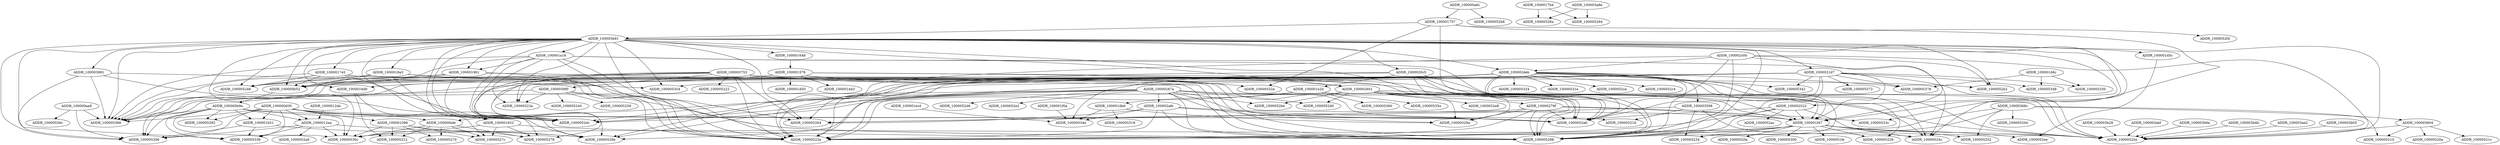 DiGraph CallGraph{
ADDR_100001652->ADDR_10000530c
ADDR_100001652->ADDR_100005276
ADDR_100001652->ADDR_100005288
ADDR_100001652->ADDR_10000527c
ADDR_100002deb->ADDR_100005378
ADDR_100002deb->ADDR_100003598
ADDR_100002deb->ADDR_10000524c
ADDR_100002deb->ADDR_100005324
ADDR_100002deb->ADDR_100005288
ADDR_100002deb->ADDR_10000531e
ADDR_100002deb->ADDR_10000523a
ADDR_100002deb->ADDR_100005228
ADDR_100002deb->ADDR_10000529a
ADDR_100002deb->ADDR_1000052ca
ADDR_100002deb->ADDR_100005306
ADDR_100002deb->ADDR_100005342
ADDR_100002deb->ADDR_100005246
ADDR_100002deb->ADDR_100005366
ADDR_100002deb->ADDR_100005264
ADDR_100002deb->ADDR_100000b52
ADDR_100002deb->ADDR_10000525e
ADDR_100002deb->ADDR_10000522e
ADDR_100002deb->ADDR_1000052dc
ADDR_100002deb->ADDR_1000052c4
ADDR_100002deb->ADDR_1000052a6
ADDR_100002deb->ADDR_100005234
ADDR_100002deb->ADDR_10000528e
ADDR_1000017e5->ADDR_100005288
ADDR_1000017e5->ADDR_100005246
ADDR_1000017e5->ADDR_10000522e
ADDR_1000017e5->ADDR_100005366
ADDR_1000017e5->ADDR_1000052dc
ADDR_1000017e5->ADDR_100000b52
ADDR_1000012de->ADDR_1000012ea
ADDR_100002522->ADDR_100005288
ADDR_100002522->ADDR_100001f47
ADDR_100002522->ADDR_1000052ac
ADDR_100002522->ADDR_1000052a6
ADDR_100002522->ADDR_10000525e
ADDR_100002522->ADDR_10000522e
ADDR_100003981->ADDR_100005366
ADDR_100003981->ADDR_100005354
ADDR_100003981->ADDR_100005306
ADDR_100003981->ADDR_10000528e
ADDR_10000279f->ADDR_100005288
ADDR_10000279f->ADDR_100001f47
ADDR_10000279f->ADDR_100005264
ADDR_10000279f->ADDR_10000533c
ADDR_10000279f->ADDR_1000052a6
ADDR_10000279f->ADDR_10000529a
ADDR_10000279f->ADDR_10000522e
ADDR_100002601->ADDR_100005288
ADDR_100002601->ADDR_100001f47
ADDR_100002601->ADDR_1000052a6
ADDR_100002601->ADDR_10000529a
ADDR_100002601->ADDR_10000279f
ADDR_100002601->ADDR_1000052e8
ADDR_100002601->ADDR_10000522e
ADDR_100002601->ADDR_10000525e
ADDR_100002601->ADDR_1000052be
ADDR_100002601->ADDR_1000052d0
ADDR_100001e2d->ADDR_100001db6
ADDR_100001e2d->ADDR_10000535a
ADDR_100001e2d->ADDR_1000052dc
ADDR_100001e2d->ADDR_100005360
ADDR_1000018a3->ADDR_100005288
ADDR_1000018a3->ADDR_100005246
ADDR_1000018a3->ADDR_10000522e
ADDR_1000018a3->ADDR_100005366
ADDR_1000018a3->ADDR_1000052dc
ADDR_1000018a3->ADDR_100000b52
ADDR_100001d6c->ADDR_100005330
ADDR_100001d6c->ADDR_100005378
ADDR_100001d6c->ADDR_100005348
ADDR_1000017b4->ADDR_10000526a
ADDR_1000017b4->ADDR_100005294
ADDR_100001ecd->ADDR_10000534e
ADDR_100003ae2->ADDR_10000525e
ADDR_100000d30->ADDR_100005366
ADDR_100000d30->ADDR_100005336
ADDR_100000d30->ADDR_1000012ea
ADDR_100000d30->ADDR_10000530c
ADDR_100000d30->ADDR_100005282
ADDR_100000d30->ADDR_1000052dc
ADDR_100000d30->ADDR_100005306
ADDR_100000d30->ADDR_100000efe
ADDR_100000d30->ADDR_1000052a6
ADDR_100000d30->ADDR_100001b51
ADDR_100000d30->ADDR_100001096
ADDR_100000efe->ADDR_10000530c
ADDR_100000efe->ADDR_100005276
ADDR_100000efe->ADDR_10000527c
ADDR_100000efe->ADDR_100005312
ADDR_100000efe->ADDR_100005270
ADDR_100001a16->ADDR_100005288
ADDR_100001a16->ADDR_10000522e
ADDR_100001a16->ADDR_10000523a
ADDR_100001a16->ADDR_100005366
ADDR_100001a16->ADDR_100005264
ADDR_100001a16->ADDR_1000052dc
ADDR_100001a16->ADDR_100001961
ADDR_100001a16->ADDR_100000b52
ADDR_100001a16->ADDR_10000524c
ADDR_100002c00->ADDR_100005288
ADDR_100002c00->ADDR_100002deb
ADDR_100002c00->ADDR_100001f47
ADDR_100002c00->ADDR_1000052b2
ADDR_100002c00->ADDR_1000052a6
ADDR_100002c00->ADDR_10000525e
ADDR_100002c00->ADDR_10000522e
ADDR_1000021d7->ADDR_100005288
ADDR_1000021d7->ADDR_100005342
ADDR_1000021d7->ADDR_100005378
ADDR_1000021d7->ADDR_100001f47
ADDR_1000021d7->ADDR_1000052a6
ADDR_1000021d7->ADDR_100005354
ADDR_1000021d7->ADDR_1000052dc
ADDR_1000021d7->ADDR_100005348
ADDR_1000021d7->ADDR_100000b52
ADDR_1000021d7->ADDR_10000522e
ADDR_1000021d7->ADDR_10000525e
ADDR_1000021d7->ADDR_100005330
ADDR_1000021d7->ADDR_100005372
ADDR_1000021d7->ADDR_10000528e
ADDR_100003a8e->ADDR_10000526a
ADDR_100003a8e->ADDR_100005294
ADDR_100003598->ADDR_100005234
ADDR_100003598->ADDR_100005264
ADDR_100003598->ADDR_10000524c
ADDR_100003598->ADDR_100005216
ADDR_100001961->ADDR_100005288
ADDR_100001961->ADDR_100005246
ADDR_100001961->ADDR_10000522e
ADDR_100001961->ADDR_100005366
ADDR_100001961->ADDR_1000052dc
ADDR_100001961->ADDR_100000b52
ADDR_100000b9a->ADDR_100005336
ADDR_100000b9a->ADDR_1000012ea
ADDR_100000b9a->ADDR_10000530c
ADDR_100000b9a->ADDR_100005366
ADDR_100000b9a->ADDR_1000052dc
ADDR_100000b9a->ADDR_100005282
ADDR_100000b9a->ADDR_1000052a6
ADDR_100000b9a->ADDR_100001b51
ADDR_100000b9a->ADDR_100005306
ADDR_100001648->ADDR_100001576
ADDR_100003b05->ADDR_10000525e
ADDR_100001db6->ADDR_10000529a
ADDR_100001db6->ADDR_10000534e
ADDR_100001db6->ADDR_100005318
ADDR_100003b28->ADDR_10000525e
ADDR_100003604->ADDR_10000525e
ADDR_100003604->ADDR_100005210
ADDR_100003604->ADDR_10000521c
ADDR_100003604->ADDR_10000520a
ADDR_1000039f0->ADDR_100005288
ADDR_1000039f0->ADDR_100005258
ADDR_1000039f0->ADDR_10000522e
ADDR_1000039f0->ADDR_10000523a
ADDR_1000039f0->ADDR_100005366
ADDR_1000039f0->ADDR_100005240
ADDR_1000016d0->ADDR_10000527c
ADDR_1000016d0->ADDR_100005312
ADDR_100001d5c->ADDR_1000052ee
ADDR_100001f0a->ADDR_10000534e
ADDR_100000b52->ADDR_100000b9a
ADDR_100002afe->ADDR_100005288
ADDR_100002afe->ADDR_100001f47
ADDR_100002afe->ADDR_100005264
ADDR_100002afe->ADDR_10000534e
ADDR_100002afe->ADDR_1000052a6
ADDR_100002afe->ADDR_10000522e
ADDR_100001b51->ADDR_100005336
ADDR_100001b51->ADDR_100005306
ADDR_100001b51->ADDR_10000528e
ADDR_100000aa8->ADDR_100005366
ADDR_100000aa8->ADDR_100005306
ADDR_100000aa8->ADDR_10000536c
ADDR_100003abf->ADDR_10000525e
ADDR_100003b91->ADDR_100005276
ADDR_100003b91->ADDR_100005336
ADDR_100003b91->ADDR_100002deb
ADDR_100003b91->ADDR_100005354
ADDR_100003b91->ADDR_1000017e5
ADDR_100003b91->ADDR_100002522
ADDR_100003b91->ADDR_100003981
ADDR_100003b91->ADDR_100002601
ADDR_100003b91->ADDR_1000018a3
ADDR_100003b91->ADDR_10000524c
ADDR_100003b91->ADDR_100005288
ADDR_100003b91->ADDR_100001a16
ADDR_100003b91->ADDR_10000523a
ADDR_100003b91->ADDR_1000021d7
ADDR_100003b91->ADDR_1000052b2
ADDR_100003b91->ADDR_100001961
ADDR_100003b91->ADDR_100001648
ADDR_100003b91->ADDR_100005306
ADDR_100003b91->ADDR_100005366
ADDR_100003b91->ADDR_100005246
ADDR_100003b91->ADDR_1000052a6
ADDR_100003b91->ADDR_100005264
ADDR_100003b91->ADDR_1000016d0
ADDR_100003b91->ADDR_100001d5c
ADDR_100003b91->ADDR_100000b52
ADDR_100003b91->ADDR_10000525e
ADDR_100003b91->ADDR_10000530c
ADDR_100003b91->ADDR_100001f47
ADDR_100003b91->ADDR_1000052dc
ADDR_100003b91->ADDR_1000020c5
ADDR_100003b91->ADDR_10000522e
ADDR_100003b91->ADDR_10000528e
ADDR_100003b91->ADDR_100001652
ADDR_100001576->ADDR_100005276
ADDR_100001576->ADDR_100005288
ADDR_100001576->ADDR_100001d50
ADDR_100001576->ADDR_100001d43
ADDR_100001576->ADDR_1000016d0
ADDR_100001576->ADDR_1000052b2
ADDR_100001576->ADDR_100002601
ADDR_100001576->ADDR_100001652
ADDR_10000368c->ADDR_100005210
ADDR_10000368c->ADDR_100005288
ADDR_10000368c->ADDR_100005204
ADDR_10000368c->ADDR_100003604
ADDR_10000368c->ADDR_10000522e
ADDR_10000368c->ADDR_100005252
ADDR_1000020c5->ADDR_100005288
ADDR_1000020c5->ADDR_100001f47
ADDR_1000020c5->ADDR_100001e2d
ADDR_1000020c5->ADDR_10000534e
ADDR_1000020c5->ADDR_1000052a6
ADDR_1000020c5->ADDR_10000525e
ADDR_1000020c5->ADDR_10000522e
ADDR_100003b6e->ADDR_10000525e
ADDR_100001096->ADDR_10000530c
ADDR_100001096->ADDR_100005276
ADDR_100001096->ADDR_10000527c
ADDR_100001096->ADDR_100005312
ADDR_100001096->ADDR_100005270
ADDR_1000012ea->ADDR_10000530c
ADDR_1000012ea->ADDR_1000052a0
ADDR_1000012ea->ADDR_100005336
ADDR_1000012ea->ADDR_100005306
ADDR_1000012ea->ADDR_10000528e
ADDR_10000287a->ADDR_1000052d6
ADDR_10000287a->ADDR_100005288
ADDR_10000287a->ADDR_1000052a6
ADDR_10000287a->ADDR_10000522e
ADDR_10000287a->ADDR_100001f47
ADDR_10000287a->ADDR_1000052dc
ADDR_10000287a->ADDR_1000052e2
ADDR_10000287a->ADDR_100000efe
ADDR_10000287a->ADDR_100002afe
ADDR_10000287a->ADDR_10000525e
ADDR_10000287a->ADDR_1000052be
ADDR_10000287a->ADDR_10000529a
ADDR_10000287a->ADDR_100005306
ADDR_10000287a->ADDR_1000052d0
ADDR_10000287a->ADDR_10000528e
ADDR_100001f47->ADDR_100005288
ADDR_100001f47->ADDR_1000052ee
ADDR_100001f47->ADDR_10000522e
ADDR_100001f47->ADDR_1000051fe
ADDR_100001f47->ADDR_100005252
ADDR_100001f47->ADDR_10000530c
ADDR_100001f47->ADDR_100005228
ADDR_100001f47->ADDR_1000052fa
ADDR_100001f47->ADDR_10000525e
ADDR_100001f47->ADDR_100005300
ADDR_100001f47->ADDR_10000524c
ADDR_100001f47->ADDR_100005234
ADDR_100003753->ADDR_100005288
ADDR_100003753->ADDR_100005366
ADDR_100003753->ADDR_100005216
ADDR_100003753->ADDR_100001f47
ADDR_100003753->ADDR_1000052a6
ADDR_100003753->ADDR_100005264
ADDR_100003753->ADDR_1000039f0
ADDR_100003753->ADDR_1000052dc
ADDR_100003753->ADDR_10000532a
ADDR_100003753->ADDR_100000b52
ADDR_100003753->ADDR_10000522e
ADDR_100003753->ADDR_10000524c
ADDR_100003753->ADDR_100005222
ADDR_100003753->ADDR_10000528e
ADDR_100000a6c->ADDR_1000052b8
ADDR_100000a6c->ADDR_100001757
ADDR_100003b4b->ADDR_10000525e
ADDR_100001757->ADDR_10000532a
ADDR_100001757->ADDR_10000533c
ADDR_100001757->ADDR_1000052f4
ADDR_100001757->ADDR_100003b91
ADDR_100001757->ADDR_1000052a6
}
